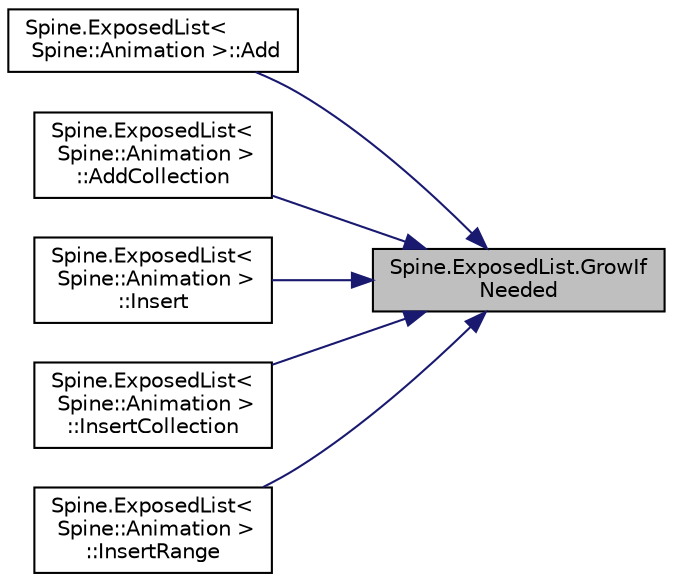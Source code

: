 digraph "Spine.ExposedList.GrowIfNeeded"
{
 // LATEX_PDF_SIZE
  edge [fontname="Helvetica",fontsize="10",labelfontname="Helvetica",labelfontsize="10"];
  node [fontname="Helvetica",fontsize="10",shape=record];
  rankdir="RL";
  Node1 [label="Spine.ExposedList.GrowIf\lNeeded",height=0.2,width=0.4,color="black", fillcolor="grey75", style="filled", fontcolor="black",tooltip=" "];
  Node1 -> Node2 [dir="back",color="midnightblue",fontsize="10",style="solid"];
  Node2 [label="Spine.ExposedList\<\l Spine::Animation \>::Add",height=0.2,width=0.4,color="black", fillcolor="white", style="filled",URL="$class_spine_1_1_exposed_list.html#af1b402437b46a187ebc58bc9f200689b",tooltip=" "];
  Node1 -> Node3 [dir="back",color="midnightblue",fontsize="10",style="solid"];
  Node3 [label="Spine.ExposedList\<\l Spine::Animation \>\l::AddCollection",height=0.2,width=0.4,color="black", fillcolor="white", style="filled",URL="$class_spine_1_1_exposed_list.html#a130c8e6a4fd43c84983bbae0f27d8b20",tooltip=" "];
  Node1 -> Node4 [dir="back",color="midnightblue",fontsize="10",style="solid"];
  Node4 [label="Spine.ExposedList\<\l Spine::Animation \>\l::Insert",height=0.2,width=0.4,color="black", fillcolor="white", style="filled",URL="$class_spine_1_1_exposed_list.html#a38e85d623e6387121f3e2fac8402eb37",tooltip=" "];
  Node1 -> Node5 [dir="back",color="midnightblue",fontsize="10",style="solid"];
  Node5 [label="Spine.ExposedList\<\l Spine::Animation \>\l::InsertCollection",height=0.2,width=0.4,color="black", fillcolor="white", style="filled",URL="$class_spine_1_1_exposed_list.html#abede0534c406c1859cf287a64a2dbdc0",tooltip=" "];
  Node1 -> Node6 [dir="back",color="midnightblue",fontsize="10",style="solid"];
  Node6 [label="Spine.ExposedList\<\l Spine::Animation \>\l::InsertRange",height=0.2,width=0.4,color="black", fillcolor="white", style="filled",URL="$class_spine_1_1_exposed_list.html#ab7a243c73d46b0d27b5fa7ea5d2c4b49",tooltip=" "];
}
